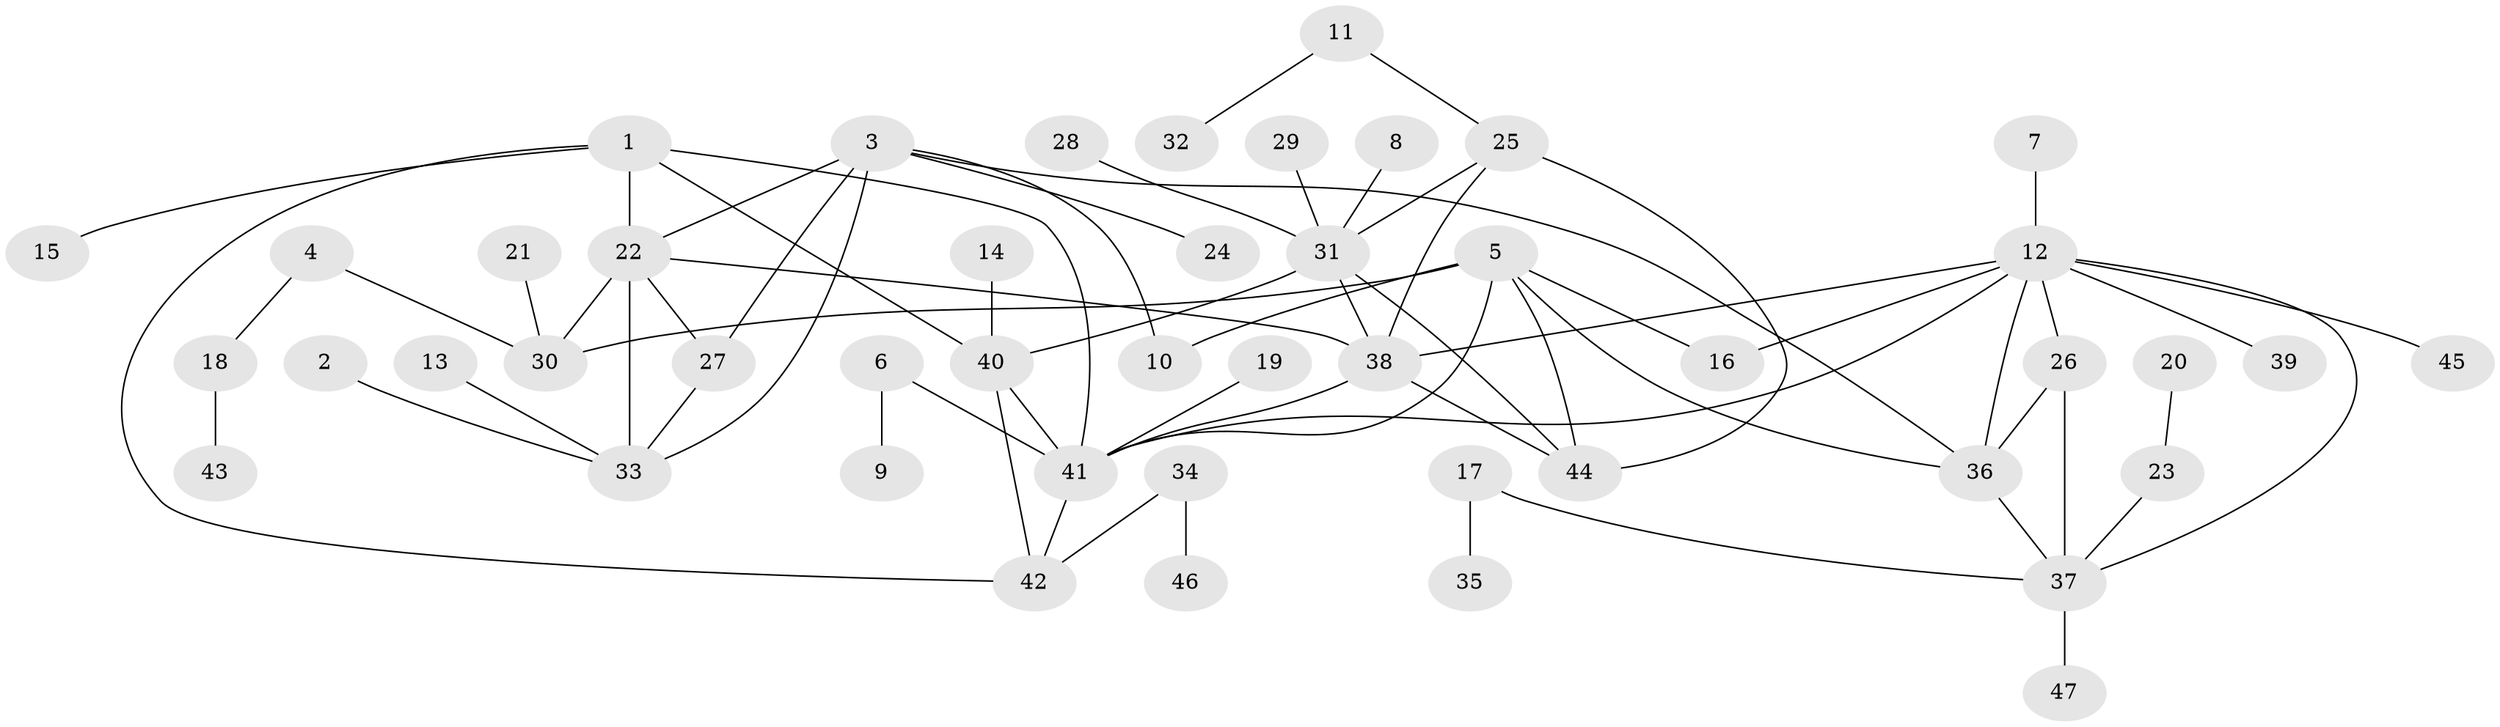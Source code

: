 // original degree distribution, {6: 0.05319148936170213, 9: 0.02127659574468085, 4: 0.02127659574468085, 11: 0.010638297872340425, 8: 0.02127659574468085, 7: 0.05319148936170213, 5: 0.031914893617021274, 1: 0.5319148936170213, 2: 0.22340425531914893, 3: 0.031914893617021274}
// Generated by graph-tools (version 1.1) at 2025/02/03/09/25 03:02:51]
// undirected, 47 vertices, 67 edges
graph export_dot {
graph [start="1"]
  node [color=gray90,style=filled];
  1;
  2;
  3;
  4;
  5;
  6;
  7;
  8;
  9;
  10;
  11;
  12;
  13;
  14;
  15;
  16;
  17;
  18;
  19;
  20;
  21;
  22;
  23;
  24;
  25;
  26;
  27;
  28;
  29;
  30;
  31;
  32;
  33;
  34;
  35;
  36;
  37;
  38;
  39;
  40;
  41;
  42;
  43;
  44;
  45;
  46;
  47;
  1 -- 15 [weight=1.0];
  1 -- 22 [weight=1.0];
  1 -- 40 [weight=1.0];
  1 -- 41 [weight=1.0];
  1 -- 42 [weight=1.0];
  2 -- 33 [weight=1.0];
  3 -- 10 [weight=1.0];
  3 -- 22 [weight=1.0];
  3 -- 24 [weight=1.0];
  3 -- 27 [weight=1.0];
  3 -- 33 [weight=1.0];
  3 -- 36 [weight=1.0];
  4 -- 18 [weight=1.0];
  4 -- 30 [weight=1.0];
  5 -- 10 [weight=1.0];
  5 -- 16 [weight=1.0];
  5 -- 30 [weight=3.0];
  5 -- 36 [weight=1.0];
  5 -- 41 [weight=1.0];
  5 -- 44 [weight=1.0];
  6 -- 9 [weight=1.0];
  6 -- 41 [weight=1.0];
  7 -- 12 [weight=1.0];
  8 -- 31 [weight=1.0];
  11 -- 25 [weight=1.0];
  11 -- 32 [weight=1.0];
  12 -- 16 [weight=1.0];
  12 -- 26 [weight=1.0];
  12 -- 36 [weight=1.0];
  12 -- 37 [weight=1.0];
  12 -- 38 [weight=1.0];
  12 -- 39 [weight=1.0];
  12 -- 41 [weight=1.0];
  12 -- 45 [weight=1.0];
  13 -- 33 [weight=1.0];
  14 -- 40 [weight=1.0];
  17 -- 35 [weight=1.0];
  17 -- 37 [weight=1.0];
  18 -- 43 [weight=1.0];
  19 -- 41 [weight=1.0];
  20 -- 23 [weight=1.0];
  21 -- 30 [weight=1.0];
  22 -- 27 [weight=1.0];
  22 -- 30 [weight=1.0];
  22 -- 33 [weight=1.0];
  22 -- 38 [weight=1.0];
  23 -- 37 [weight=1.0];
  25 -- 31 [weight=1.0];
  25 -- 38 [weight=1.0];
  25 -- 44 [weight=1.0];
  26 -- 36 [weight=1.0];
  26 -- 37 [weight=1.0];
  27 -- 33 [weight=1.0];
  28 -- 31 [weight=1.0];
  29 -- 31 [weight=1.0];
  31 -- 38 [weight=1.0];
  31 -- 40 [weight=1.0];
  31 -- 44 [weight=1.0];
  34 -- 42 [weight=1.0];
  34 -- 46 [weight=1.0];
  36 -- 37 [weight=1.0];
  37 -- 47 [weight=1.0];
  38 -- 41 [weight=1.0];
  38 -- 44 [weight=1.0];
  40 -- 41 [weight=1.0];
  40 -- 42 [weight=1.0];
  41 -- 42 [weight=1.0];
}

